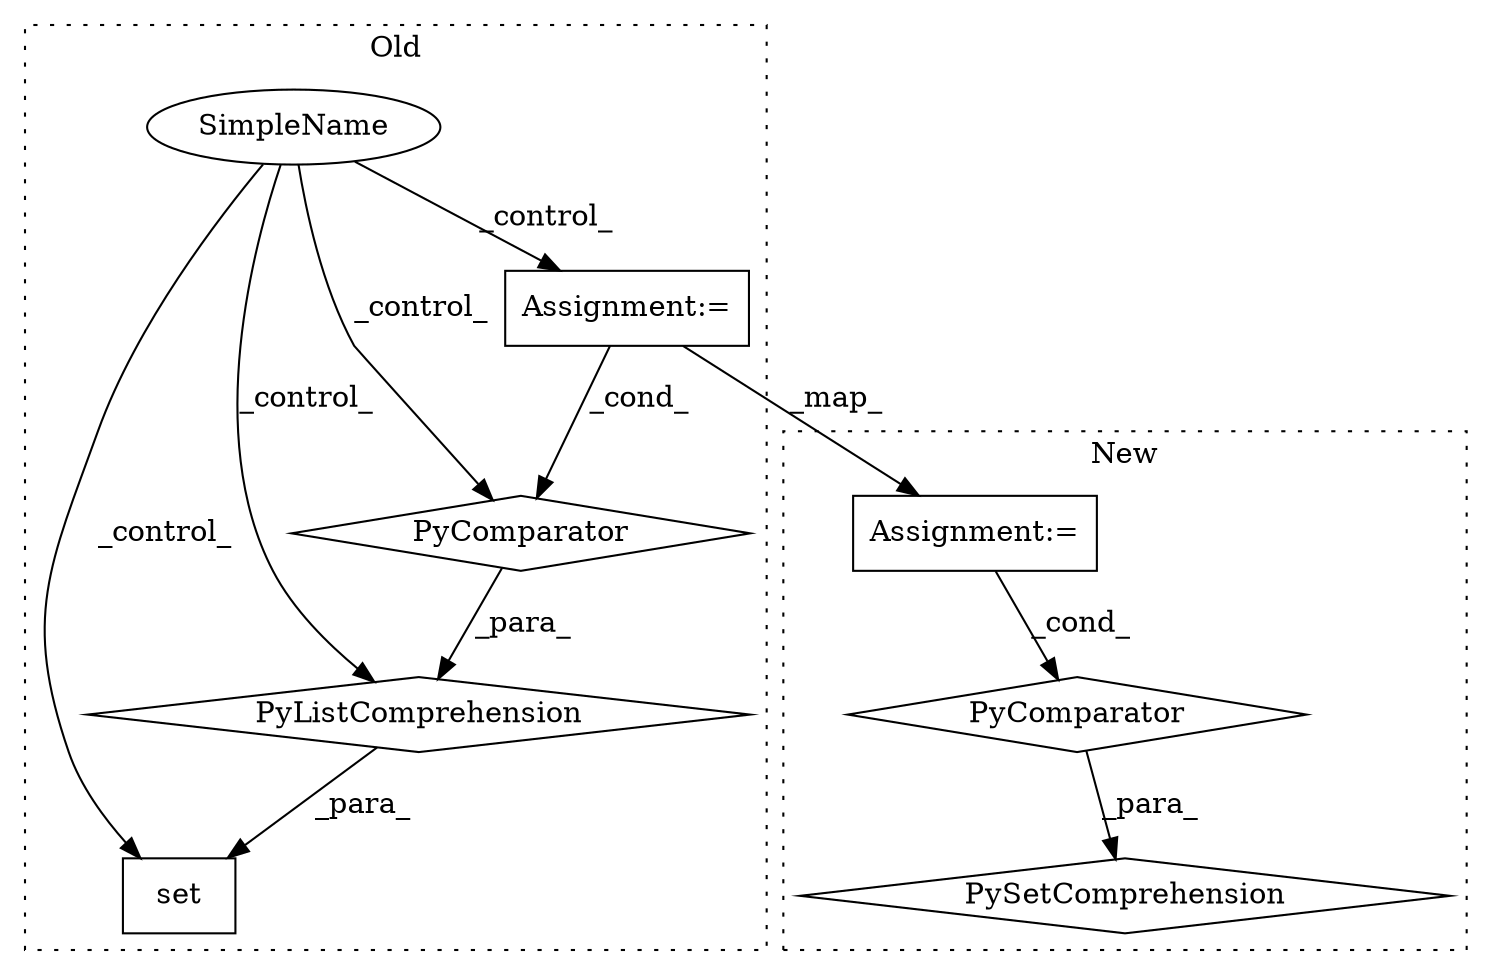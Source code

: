 digraph G {
subgraph cluster0 {
1 [label="PyComparator" a="113" s="6527" l="25" shape="diamond"];
4 [label="PyListComprehension" a="109" s="6425" l="234" shape="diamond"];
5 [label="set" a="32" s="6410,6659" l="15,-5" shape="box"];
6 [label="Assignment:=" a="7" s="6527" l="25" shape="box"];
8 [label="SimpleName" a="42" s="6113" l="8" shape="ellipse"];
label = "Old";
style="dotted";
}
subgraph cluster1 {
2 [label="PySetComprehension" a="111" s="6453" l="114" shape="diamond"];
3 [label="PyComparator" a="113" s="6534" l="25" shape="diamond"];
7 [label="Assignment:=" a="7" s="6534" l="25" shape="box"];
label = "New";
style="dotted";
}
1 -> 4 [label="_para_"];
3 -> 2 [label="_para_"];
4 -> 5 [label="_para_"];
6 -> 7 [label="_map_"];
6 -> 1 [label="_cond_"];
7 -> 3 [label="_cond_"];
8 -> 1 [label="_control_"];
8 -> 6 [label="_control_"];
8 -> 4 [label="_control_"];
8 -> 5 [label="_control_"];
}